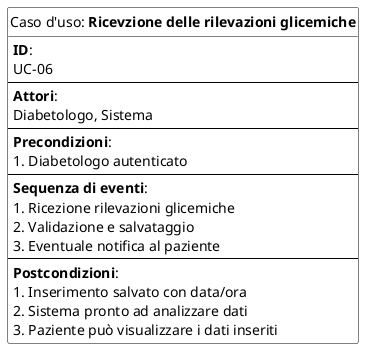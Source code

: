@startuml ricezioniRilevazioniGlicemiche
hide circle

skinparam class {
  BackgroundColor White
  BorderColor Black
}

class "Caso d'uso: **Ricevzione delle rilevazioni glicemiche**" {
  **ID**: 
  UC-06
  --
  **Attori**:
  Diabetologo, Sistema
  --
  **Precondizioni**:
  1. Diabetologo autenticato
  --
  **Sequenza di eventi**:
  1. Ricezione rilevazioni glicemiche
  2. Validazione e salvataggio
  3. Eventuale notifica al paziente
  --
  **Postcondizioni**:
  1. Inserimento salvato con data/ora
  2. Sistema pronto ad analizzare dati
  3. Paziente può visualizzare i dati inseriti
}
@enduml
